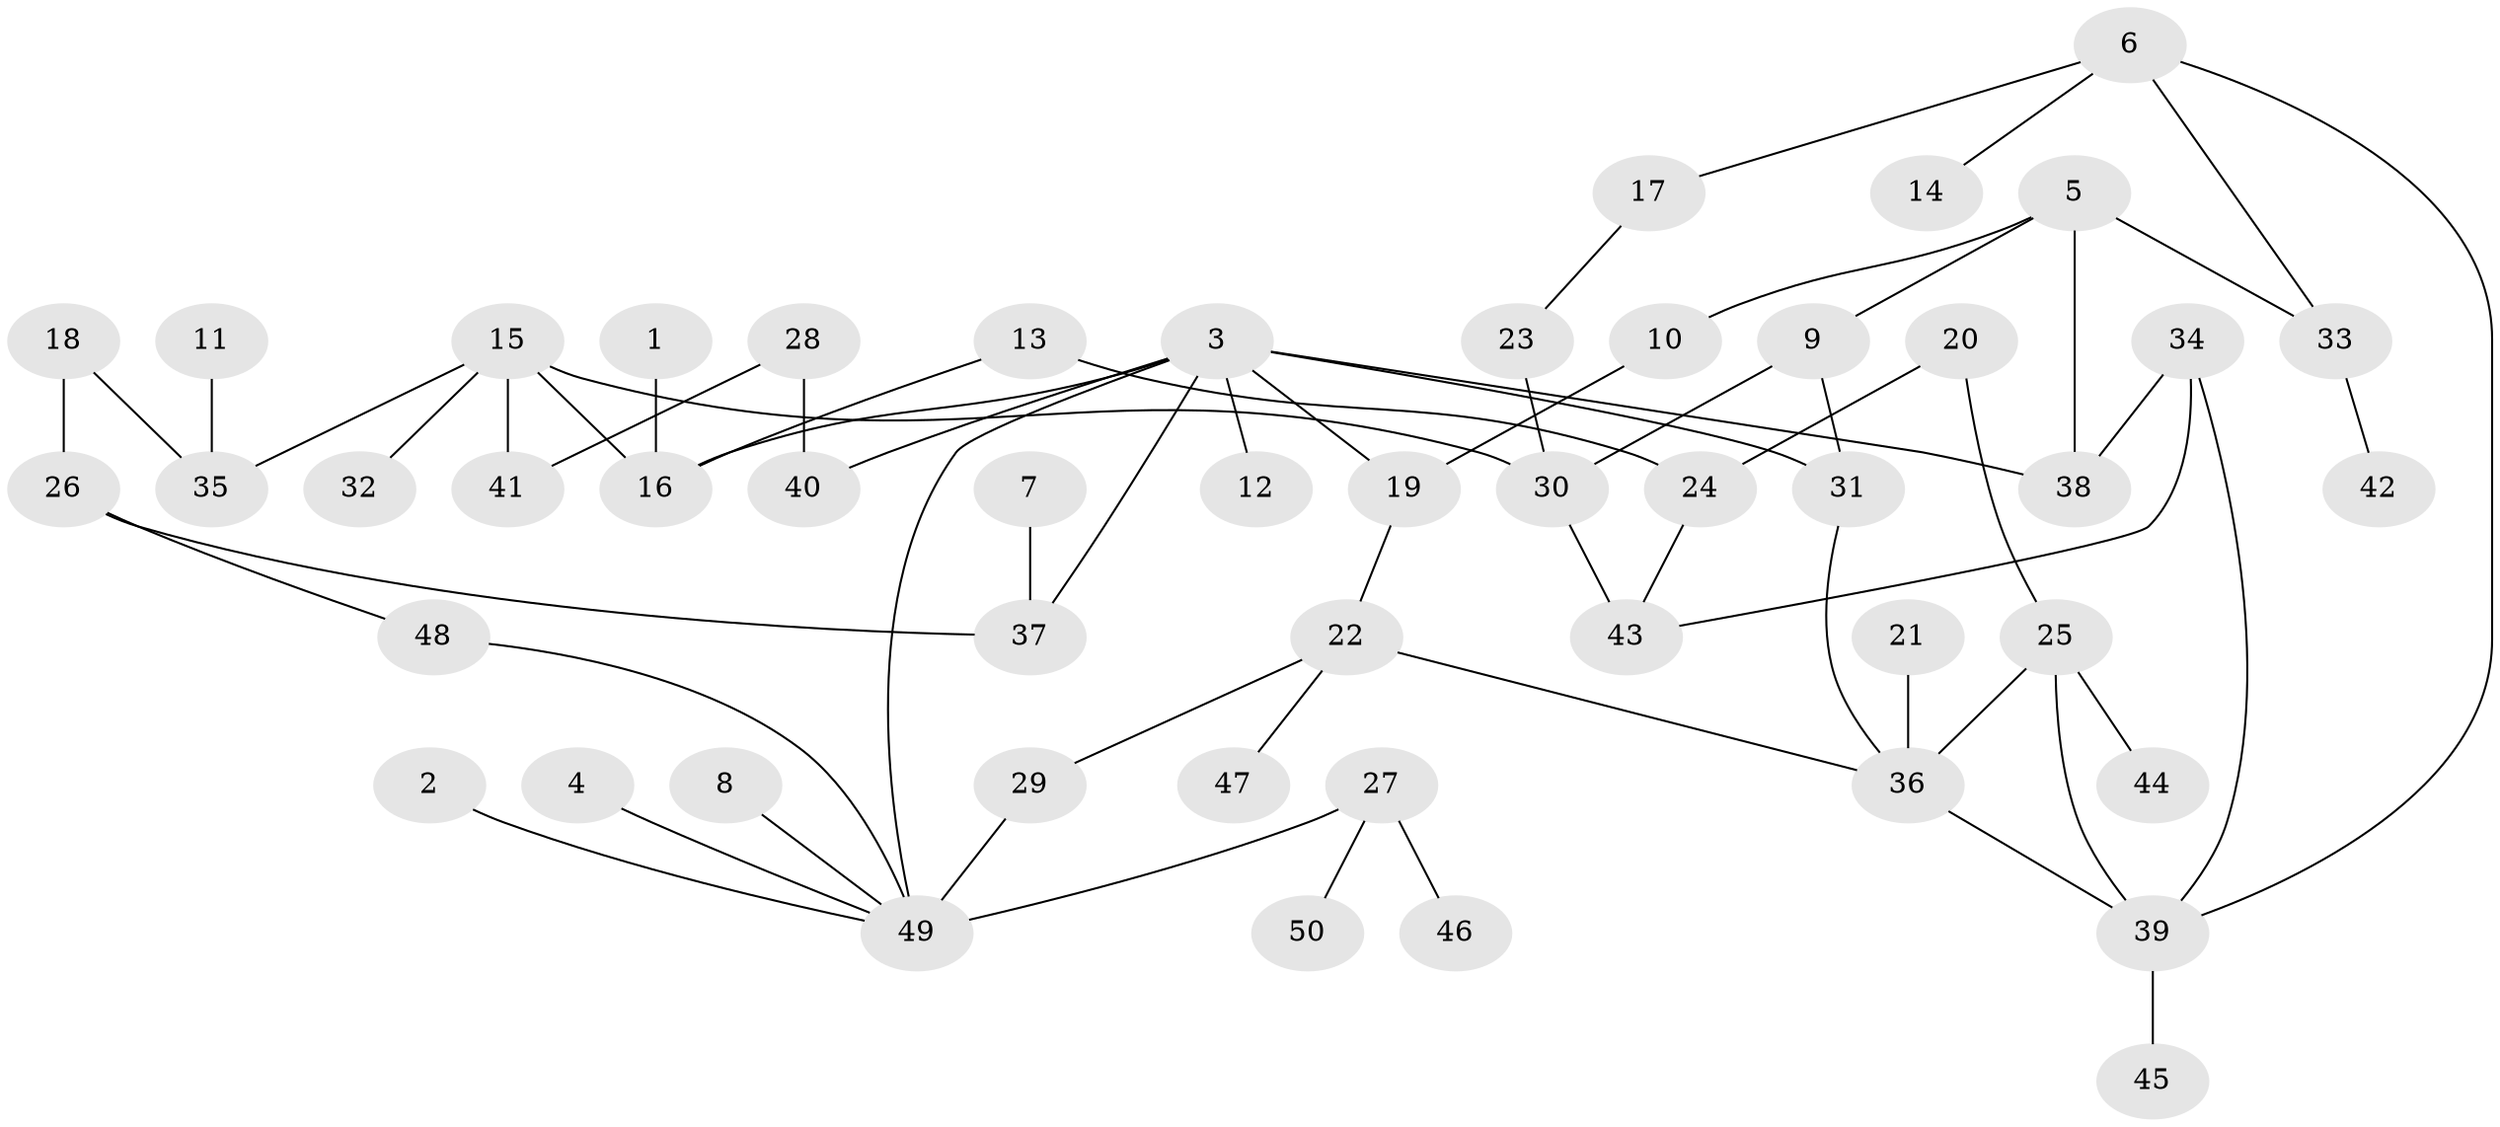 // original degree distribution, {6: 0.010101010101010102, 5: 0.09090909090909091, 4: 0.12121212121212122, 3: 0.16161616161616163, 1: 0.35353535353535354, 2: 0.26262626262626265}
// Generated by graph-tools (version 1.1) at 2025/25/03/09/25 03:25:34]
// undirected, 50 vertices, 64 edges
graph export_dot {
graph [start="1"]
  node [color=gray90,style=filled];
  1;
  2;
  3;
  4;
  5;
  6;
  7;
  8;
  9;
  10;
  11;
  12;
  13;
  14;
  15;
  16;
  17;
  18;
  19;
  20;
  21;
  22;
  23;
  24;
  25;
  26;
  27;
  28;
  29;
  30;
  31;
  32;
  33;
  34;
  35;
  36;
  37;
  38;
  39;
  40;
  41;
  42;
  43;
  44;
  45;
  46;
  47;
  48;
  49;
  50;
  1 -- 16 [weight=1.0];
  2 -- 49 [weight=1.0];
  3 -- 12 [weight=1.0];
  3 -- 16 [weight=1.0];
  3 -- 19 [weight=1.0];
  3 -- 31 [weight=1.0];
  3 -- 37 [weight=1.0];
  3 -- 38 [weight=2.0];
  3 -- 40 [weight=1.0];
  3 -- 49 [weight=2.0];
  4 -- 49 [weight=1.0];
  5 -- 9 [weight=1.0];
  5 -- 10 [weight=1.0];
  5 -- 33 [weight=1.0];
  5 -- 38 [weight=1.0];
  6 -- 14 [weight=1.0];
  6 -- 17 [weight=1.0];
  6 -- 33 [weight=1.0];
  6 -- 39 [weight=1.0];
  7 -- 37 [weight=1.0];
  8 -- 49 [weight=1.0];
  9 -- 30 [weight=1.0];
  9 -- 31 [weight=1.0];
  10 -- 19 [weight=1.0];
  11 -- 35 [weight=1.0];
  13 -- 16 [weight=1.0];
  13 -- 24 [weight=1.0];
  15 -- 16 [weight=1.0];
  15 -- 30 [weight=1.0];
  15 -- 32 [weight=1.0];
  15 -- 35 [weight=1.0];
  15 -- 41 [weight=1.0];
  17 -- 23 [weight=1.0];
  18 -- 26 [weight=1.0];
  18 -- 35 [weight=1.0];
  19 -- 22 [weight=1.0];
  20 -- 24 [weight=1.0];
  20 -- 25 [weight=1.0];
  21 -- 36 [weight=1.0];
  22 -- 29 [weight=1.0];
  22 -- 36 [weight=1.0];
  22 -- 47 [weight=1.0];
  23 -- 30 [weight=1.0];
  24 -- 43 [weight=1.0];
  25 -- 36 [weight=1.0];
  25 -- 39 [weight=1.0];
  25 -- 44 [weight=1.0];
  26 -- 37 [weight=1.0];
  26 -- 48 [weight=1.0];
  27 -- 46 [weight=1.0];
  27 -- 49 [weight=1.0];
  27 -- 50 [weight=1.0];
  28 -- 40 [weight=1.0];
  28 -- 41 [weight=1.0];
  29 -- 49 [weight=2.0];
  30 -- 43 [weight=2.0];
  31 -- 36 [weight=1.0];
  33 -- 42 [weight=1.0];
  34 -- 38 [weight=1.0];
  34 -- 39 [weight=1.0];
  34 -- 43 [weight=1.0];
  36 -- 39 [weight=1.0];
  39 -- 45 [weight=1.0];
  48 -- 49 [weight=1.0];
}
